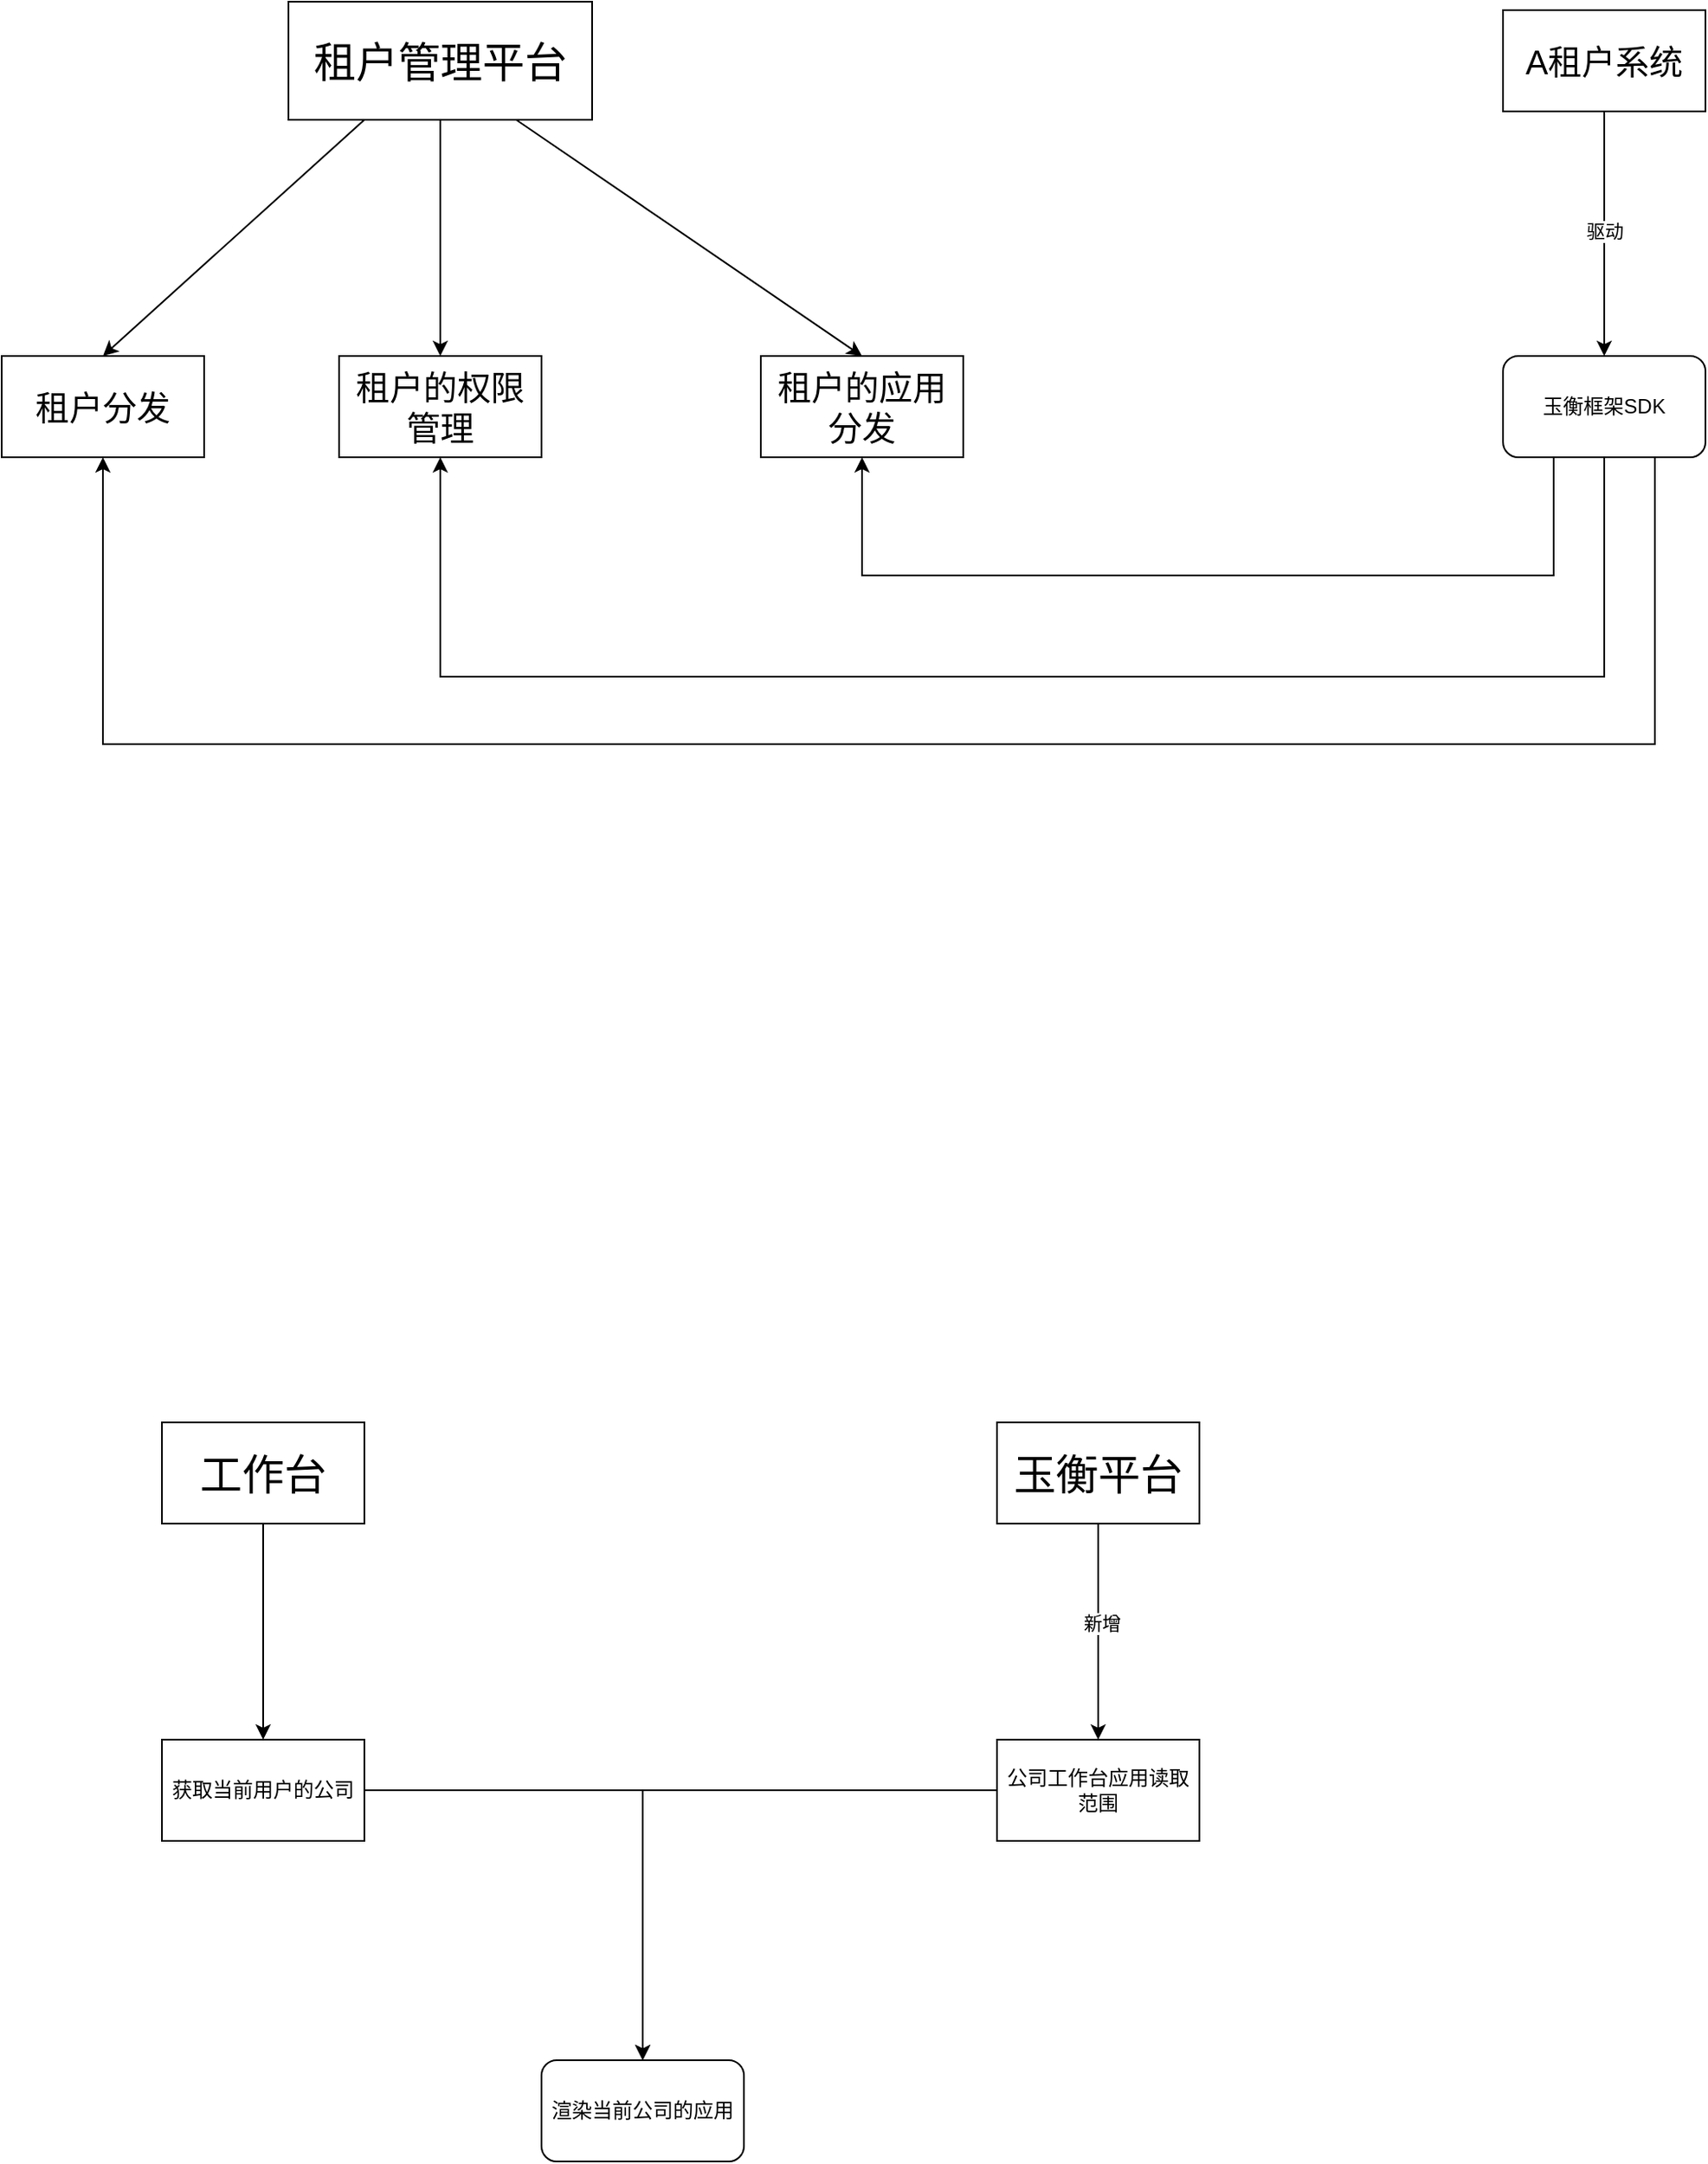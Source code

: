 <mxfile version="24.7.10">
  <diagram name="第 1 页" id="WNg9zB755kOoIzIcRmzf">
    <mxGraphModel dx="1242" dy="821" grid="0" gridSize="10" guides="1" tooltips="1" connect="1" arrows="1" fold="1" page="0" pageScale="1" pageWidth="827" pageHeight="1169" math="0" shadow="0">
      <root>
        <mxCell id="0" />
        <mxCell id="1" parent="0" />
        <mxCell id="S2qpZK_h2ZdgiMT081pO-7" style="rounded=0;orthogonalLoop=1;jettySize=auto;html=1;exitX=0.25;exitY=1;exitDx=0;exitDy=0;entryX=0.5;entryY=0;entryDx=0;entryDy=0;" edge="1" parent="1" source="S2qpZK_h2ZdgiMT081pO-1" target="S2qpZK_h2ZdgiMT081pO-4">
          <mxGeometry relative="1" as="geometry" />
        </mxCell>
        <mxCell id="S2qpZK_h2ZdgiMT081pO-8" style="edgeStyle=orthogonalEdgeStyle;rounded=0;orthogonalLoop=1;jettySize=auto;html=1;exitX=0.5;exitY=1;exitDx=0;exitDy=0;entryX=0.5;entryY=0;entryDx=0;entryDy=0;" edge="1" parent="1" source="S2qpZK_h2ZdgiMT081pO-1" target="S2qpZK_h2ZdgiMT081pO-5">
          <mxGeometry relative="1" as="geometry" />
        </mxCell>
        <mxCell id="S2qpZK_h2ZdgiMT081pO-9" style="rounded=0;orthogonalLoop=1;jettySize=auto;html=1;exitX=0.75;exitY=1;exitDx=0;exitDy=0;entryX=0.5;entryY=0;entryDx=0;entryDy=0;" edge="1" parent="1" source="S2qpZK_h2ZdgiMT081pO-1" target="S2qpZK_h2ZdgiMT081pO-6">
          <mxGeometry relative="1" as="geometry" />
        </mxCell>
        <mxCell id="S2qpZK_h2ZdgiMT081pO-1" value="&lt;font style=&quot;font-size: 25px;&quot;&gt;租户管理平台&lt;/font&gt;" style="rounded=0;whiteSpace=wrap;html=1;" vertex="1" parent="1">
          <mxGeometry x="170" y="120" width="180" height="70" as="geometry" />
        </mxCell>
        <mxCell id="S2qpZK_h2ZdgiMT081pO-11" style="edgeStyle=orthogonalEdgeStyle;rounded=0;orthogonalLoop=1;jettySize=auto;html=1;exitX=0.5;exitY=1;exitDx=0;exitDy=0;" edge="1" parent="1" source="S2qpZK_h2ZdgiMT081pO-2" target="S2qpZK_h2ZdgiMT081pO-10">
          <mxGeometry relative="1" as="geometry" />
        </mxCell>
        <mxCell id="S2qpZK_h2ZdgiMT081pO-15" value="驱动" style="edgeLabel;html=1;align=center;verticalAlign=middle;resizable=0;points=[];" vertex="1" connectable="0" parent="S2qpZK_h2ZdgiMT081pO-11">
          <mxGeometry x="-0.021" relative="1" as="geometry">
            <mxPoint as="offset" />
          </mxGeometry>
        </mxCell>
        <mxCell id="S2qpZK_h2ZdgiMT081pO-2" value="&lt;font style=&quot;font-size: 20px;&quot;&gt;A租户系统&lt;/font&gt;" style="rounded=0;whiteSpace=wrap;html=1;" vertex="1" parent="1">
          <mxGeometry x="890" y="125" width="120" height="60" as="geometry" />
        </mxCell>
        <mxCell id="S2qpZK_h2ZdgiMT081pO-4" value="&lt;font style=&quot;font-size: 20px;&quot;&gt;租户分发&lt;/font&gt;" style="rounded=0;whiteSpace=wrap;html=1;" vertex="1" parent="1">
          <mxGeometry y="330" width="120" height="60" as="geometry" />
        </mxCell>
        <mxCell id="S2qpZK_h2ZdgiMT081pO-5" value="&lt;font style=&quot;font-size: 20px;&quot;&gt;租户的权限管理&lt;/font&gt;" style="rounded=0;whiteSpace=wrap;html=1;" vertex="1" parent="1">
          <mxGeometry x="200" y="330" width="120" height="60" as="geometry" />
        </mxCell>
        <mxCell id="S2qpZK_h2ZdgiMT081pO-6" value="&lt;font style=&quot;font-size: 20px;&quot;&gt;租户的应用分发&lt;/font&gt;" style="rounded=0;whiteSpace=wrap;html=1;" vertex="1" parent="1">
          <mxGeometry x="450" y="330" width="120" height="60" as="geometry" />
        </mxCell>
        <mxCell id="S2qpZK_h2ZdgiMT081pO-17" style="edgeStyle=orthogonalEdgeStyle;rounded=0;orthogonalLoop=1;jettySize=auto;html=1;exitX=0.25;exitY=1;exitDx=0;exitDy=0;entryX=0.5;entryY=1;entryDx=0;entryDy=0;" edge="1" parent="1" source="S2qpZK_h2ZdgiMT081pO-10" target="S2qpZK_h2ZdgiMT081pO-6">
          <mxGeometry relative="1" as="geometry">
            <Array as="points">
              <mxPoint x="920" y="460" />
              <mxPoint x="510" y="460" />
            </Array>
          </mxGeometry>
        </mxCell>
        <mxCell id="S2qpZK_h2ZdgiMT081pO-18" style="edgeStyle=orthogonalEdgeStyle;rounded=0;orthogonalLoop=1;jettySize=auto;html=1;exitX=0.5;exitY=1;exitDx=0;exitDy=0;entryX=0.5;entryY=1;entryDx=0;entryDy=0;" edge="1" parent="1" source="S2qpZK_h2ZdgiMT081pO-10" target="S2qpZK_h2ZdgiMT081pO-5">
          <mxGeometry relative="1" as="geometry">
            <Array as="points">
              <mxPoint x="950" y="520" />
              <mxPoint x="260" y="520" />
            </Array>
          </mxGeometry>
        </mxCell>
        <mxCell id="S2qpZK_h2ZdgiMT081pO-19" style="edgeStyle=orthogonalEdgeStyle;rounded=0;orthogonalLoop=1;jettySize=auto;html=1;exitX=0.75;exitY=1;exitDx=0;exitDy=0;entryX=0.5;entryY=1;entryDx=0;entryDy=0;" edge="1" parent="1" source="S2qpZK_h2ZdgiMT081pO-10" target="S2qpZK_h2ZdgiMT081pO-4">
          <mxGeometry relative="1" as="geometry">
            <Array as="points">
              <mxPoint x="980" y="560" />
              <mxPoint x="60" y="560" />
            </Array>
          </mxGeometry>
        </mxCell>
        <mxCell id="S2qpZK_h2ZdgiMT081pO-10" value="&lt;font style=&quot;font-size: 12px;&quot;&gt;玉衡框架SDK&lt;/font&gt;" style="rounded=1;whiteSpace=wrap;html=1;" vertex="1" parent="1">
          <mxGeometry x="890" y="330" width="120" height="60" as="geometry" />
        </mxCell>
        <mxCell id="S2qpZK_h2ZdgiMT081pO-26" style="edgeStyle=orthogonalEdgeStyle;rounded=0;orthogonalLoop=1;jettySize=auto;html=1;exitX=0.5;exitY=1;exitDx=0;exitDy=0;entryX=0.5;entryY=0;entryDx=0;entryDy=0;" edge="1" parent="1" source="S2qpZK_h2ZdgiMT081pO-20" target="S2qpZK_h2ZdgiMT081pO-25">
          <mxGeometry relative="1" as="geometry" />
        </mxCell>
        <mxCell id="S2qpZK_h2ZdgiMT081pO-20" value="&lt;font style=&quot;font-size: 25px;&quot;&gt;工作台&lt;/font&gt;" style="rounded=0;whiteSpace=wrap;html=1;" vertex="1" parent="1">
          <mxGeometry x="95" y="962" width="120" height="60" as="geometry" />
        </mxCell>
        <mxCell id="S2qpZK_h2ZdgiMT081pO-23" style="edgeStyle=orthogonalEdgeStyle;rounded=0;orthogonalLoop=1;jettySize=auto;html=1;exitX=0.5;exitY=1;exitDx=0;exitDy=0;entryX=0.5;entryY=0;entryDx=0;entryDy=0;" edge="1" parent="1" source="S2qpZK_h2ZdgiMT081pO-21" target="S2qpZK_h2ZdgiMT081pO-22">
          <mxGeometry relative="1" as="geometry" />
        </mxCell>
        <mxCell id="S2qpZK_h2ZdgiMT081pO-24" value="新增" style="edgeLabel;html=1;align=center;verticalAlign=middle;resizable=0;points=[];" vertex="1" connectable="0" parent="S2qpZK_h2ZdgiMT081pO-23">
          <mxGeometry x="-0.078" y="2" relative="1" as="geometry">
            <mxPoint as="offset" />
          </mxGeometry>
        </mxCell>
        <mxCell id="S2qpZK_h2ZdgiMT081pO-21" value="&lt;font style=&quot;font-size: 25px;&quot;&gt;玉衡平台&lt;/font&gt;" style="rounded=0;whiteSpace=wrap;html=1;" vertex="1" parent="1">
          <mxGeometry x="590" y="962" width="120" height="60" as="geometry" />
        </mxCell>
        <mxCell id="S2qpZK_h2ZdgiMT081pO-29" style="edgeStyle=orthogonalEdgeStyle;rounded=0;orthogonalLoop=1;jettySize=auto;html=1;exitX=0;exitY=0.5;exitDx=0;exitDy=0;" edge="1" parent="1" source="S2qpZK_h2ZdgiMT081pO-22" target="S2qpZK_h2ZdgiMT081pO-27">
          <mxGeometry relative="1" as="geometry" />
        </mxCell>
        <mxCell id="S2qpZK_h2ZdgiMT081pO-22" value="公司工作台应用读取范围" style="rounded=0;whiteSpace=wrap;html=1;" vertex="1" parent="1">
          <mxGeometry x="590" y="1150" width="120" height="60" as="geometry" />
        </mxCell>
        <mxCell id="S2qpZK_h2ZdgiMT081pO-28" style="edgeStyle=orthogonalEdgeStyle;rounded=0;orthogonalLoop=1;jettySize=auto;html=1;exitX=1;exitY=0.5;exitDx=0;exitDy=0;entryX=0.5;entryY=0;entryDx=0;entryDy=0;" edge="1" parent="1" source="S2qpZK_h2ZdgiMT081pO-25" target="S2qpZK_h2ZdgiMT081pO-27">
          <mxGeometry relative="1" as="geometry" />
        </mxCell>
        <mxCell id="S2qpZK_h2ZdgiMT081pO-25" value="获取当前用户的公司" style="rounded=0;whiteSpace=wrap;html=1;" vertex="1" parent="1">
          <mxGeometry x="95" y="1150" width="120" height="60" as="geometry" />
        </mxCell>
        <mxCell id="S2qpZK_h2ZdgiMT081pO-27" value="渲染当前公司的应用" style="rounded=1;whiteSpace=wrap;html=1;" vertex="1" parent="1">
          <mxGeometry x="320" y="1340" width="120" height="60" as="geometry" />
        </mxCell>
      </root>
    </mxGraphModel>
  </diagram>
</mxfile>
